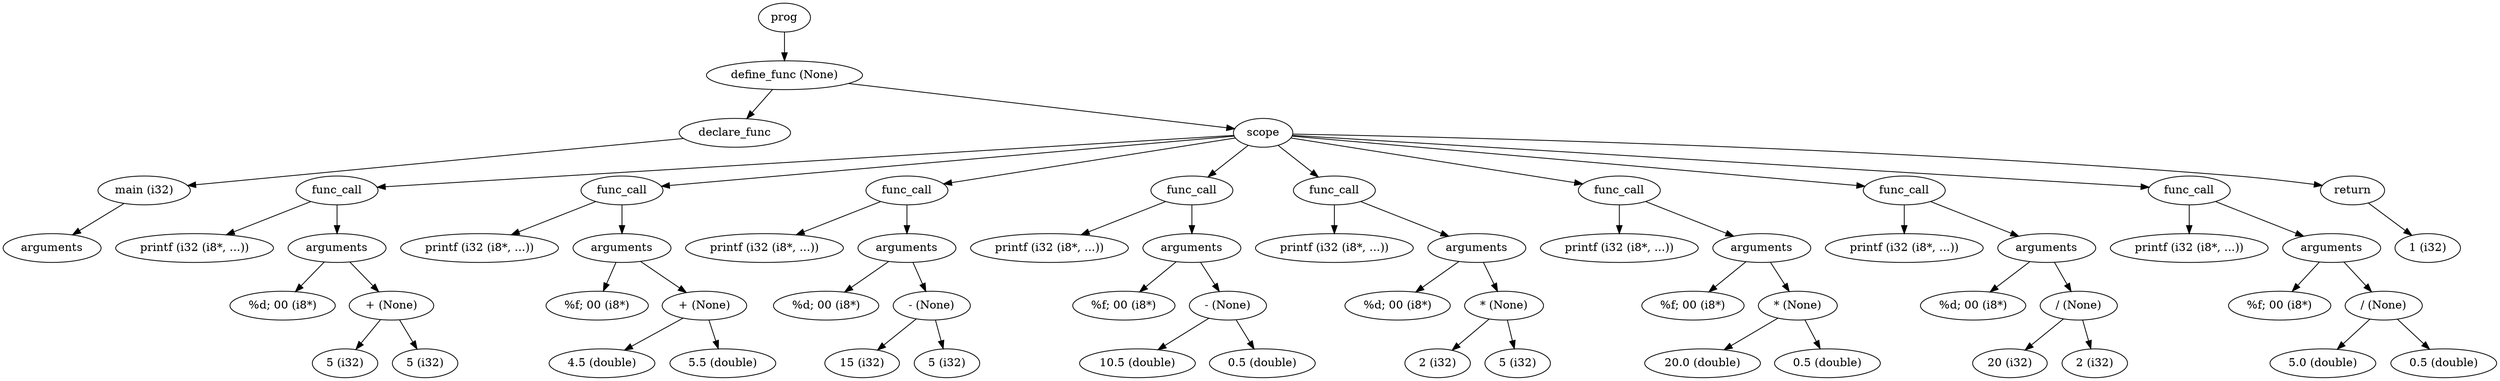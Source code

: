 digraph AST {
	node0[label="prog"]
	node1[label="define_func (None)"]
	node0->node1
	node2[label="declare_func"]
	node1->node2
	node3[label="main (i32)"]
	node2->node3
	node4[label="arguments"]
	node3->node4
	node5[label="scope"]
	node1->node5
	node6[label="func_call"]
	node5->node6
	node7[label="printf (i32 (i8*, ...))"]
	node6->node7
	node8[label="arguments"]
	node6->node8
	node9[label="%d; \00 (i8*)"]
	node8->node9
	node10[label="+ (None)"]
	node8->node10
	node11[label="5 (i32)"]
	node10->node11
	node12[label="5 (i32)"]
	node10->node12
	node13[label="func_call"]
	node5->node13
	node14[label="printf (i32 (i8*, ...))"]
	node13->node14
	node15[label="arguments"]
	node13->node15
	node16[label="%f; \00 (i8*)"]
	node15->node16
	node17[label="+ (None)"]
	node15->node17
	node18[label="4.5 (double)"]
	node17->node18
	node19[label="5.5 (double)"]
	node17->node19
	node20[label="func_call"]
	node5->node20
	node21[label="printf (i32 (i8*, ...))"]
	node20->node21
	node22[label="arguments"]
	node20->node22
	node23[label="%d; \00 (i8*)"]
	node22->node23
	node24[label="- (None)"]
	node22->node24
	node25[label="15 (i32)"]
	node24->node25
	node26[label="5 (i32)"]
	node24->node26
	node27[label="func_call"]
	node5->node27
	node28[label="printf (i32 (i8*, ...))"]
	node27->node28
	node29[label="arguments"]
	node27->node29
	node30[label="%f; \00 (i8*)"]
	node29->node30
	node31[label="- (None)"]
	node29->node31
	node32[label="10.5 (double)"]
	node31->node32
	node33[label="0.5 (double)"]
	node31->node33
	node34[label="func_call"]
	node5->node34
	node35[label="printf (i32 (i8*, ...))"]
	node34->node35
	node36[label="arguments"]
	node34->node36
	node37[label="%d; \00 (i8*)"]
	node36->node37
	node38[label="* (None)"]
	node36->node38
	node39[label="2 (i32)"]
	node38->node39
	node40[label="5 (i32)"]
	node38->node40
	node41[label="func_call"]
	node5->node41
	node42[label="printf (i32 (i8*, ...))"]
	node41->node42
	node43[label="arguments"]
	node41->node43
	node44[label="%f; \00 (i8*)"]
	node43->node44
	node45[label="* (None)"]
	node43->node45
	node46[label="20.0 (double)"]
	node45->node46
	node47[label="0.5 (double)"]
	node45->node47
	node48[label="func_call"]
	node5->node48
	node49[label="printf (i32 (i8*, ...))"]
	node48->node49
	node50[label="arguments"]
	node48->node50
	node51[label="%d; \00 (i8*)"]
	node50->node51
	node52[label="/ (None)"]
	node50->node52
	node53[label="20 (i32)"]
	node52->node53
	node54[label="2 (i32)"]
	node52->node54
	node55[label="func_call"]
	node5->node55
	node56[label="printf (i32 (i8*, ...))"]
	node55->node56
	node57[label="arguments"]
	node55->node57
	node58[label="%f; \00 (i8*)"]
	node57->node58
	node59[label="/ (None)"]
	node57->node59
	node60[label="5.0 (double)"]
	node59->node60
	node61[label="0.5 (double)"]
	node59->node61
	node62[label="return"]
	node5->node62
	node63[label="1 (i32)"]
	node62->node63
}